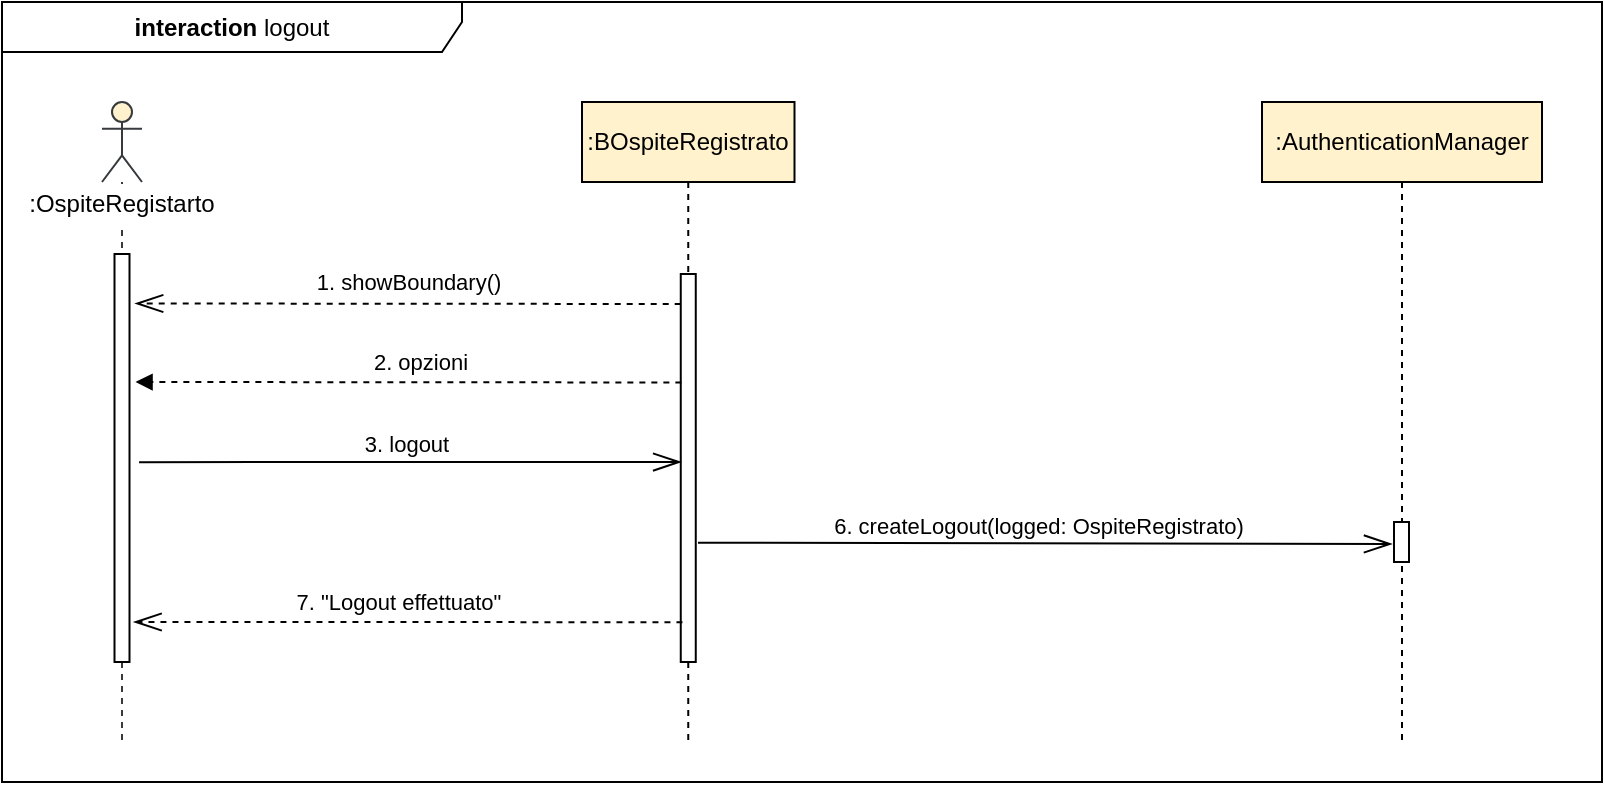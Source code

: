 <mxfile version="13.9.9" type="device"><diagram id="FRb_3Novae2EB2wPqhmH" name="Pagina-1"><mxGraphModel dx="1422" dy="3160" grid="1" gridSize="10" guides="1" tooltips="1" connect="1" arrows="1" fold="1" page="1" pageScale="1" pageWidth="827" pageHeight="1169" math="0" shadow="0"><root><mxCell id="0"/><mxCell id="1" parent="0"/><mxCell id="xayiScQ0wxh3JL7gQQo8-1" value="&lt;b&gt;interaction &lt;/b&gt;logout" style="shape=umlFrame;whiteSpace=wrap;html=1;width=230;height=25;" parent="1" vertex="1"><mxGeometry x="110" y="-2270" width="800" height="390" as="geometry"/></mxCell><mxCell id="xayiScQ0wxh3JL7gQQo8-2" value=":BOspiteRegistrato" style="shape=umlLifeline;perimeter=lifelinePerimeter;whiteSpace=wrap;html=1;container=1;collapsible=0;recursiveResize=0;outlineConnect=0;fillColor=#FFF2CC;" parent="1" vertex="1"><mxGeometry x="400" y="-2220" width="106.25" height="320" as="geometry"/></mxCell><mxCell id="xayiScQ0wxh3JL7gQQo8-3" value="" style="html=1;points=[];perimeter=orthogonalPerimeter;fillColor=#ffffff;" parent="xayiScQ0wxh3JL7gQQo8-2" vertex="1"><mxGeometry x="49.38" y="86" width="7.5" height="194" as="geometry"/></mxCell><mxCell id="xayiScQ0wxh3JL7gQQo8-5" value="" style="shape=umlLifeline;participant=umlActor;perimeter=lifelinePerimeter;whiteSpace=wrap;html=1;container=1;collapsible=0;recursiveResize=0;verticalAlign=top;spacingTop=36;outlineConnect=0;strokeColor=#36393d;fillColor=#FFF2CC;" parent="1" vertex="1"><mxGeometry x="160" y="-2220" width="20" height="320" as="geometry"/></mxCell><mxCell id="xayiScQ0wxh3JL7gQQo8-6" value="" style="html=1;points=[];perimeter=orthogonalPerimeter;fillColor=#ffffff;" parent="xayiScQ0wxh3JL7gQQo8-5" vertex="1"><mxGeometry x="6.25" y="76" width="7.5" height="204" as="geometry"/></mxCell><mxCell id="xayiScQ0wxh3JL7gQQo8-7" value=":OspiteRegistarto" style="text;html=1;strokeColor=none;align=center;verticalAlign=middle;whiteSpace=wrap;rounded=0;fillColor=#ffffff;" parent="1" vertex="1"><mxGeometry x="140" y="-2179" width="60" height="20" as="geometry"/></mxCell><mxCell id="xayiScQ0wxh3JL7gQQo8-10" value=":AuthenticationManager" style="shape=umlLifeline;perimeter=lifelinePerimeter;whiteSpace=wrap;html=1;container=1;collapsible=0;recursiveResize=0;outlineConnect=0;fillColor=#FFF2CC;" parent="1" vertex="1"><mxGeometry x="740" y="-2220" width="140" height="320" as="geometry"/></mxCell><mxCell id="xayiScQ0wxh3JL7gQQo8-41" value="" style="html=1;points=[];perimeter=orthogonalPerimeter;fillColor=#ffffff;" parent="xayiScQ0wxh3JL7gQQo8-10" vertex="1"><mxGeometry x="66" y="210" width="7.5" height="20" as="geometry"/></mxCell><mxCell id="xayiScQ0wxh3JL7gQQo8-17" value="&lt;font style=&quot;font-size: 11px&quot;&gt;7. &quot;Logout effettuato&quot;&lt;/font&gt;" style="text;html=1;align=center;verticalAlign=middle;resizable=0;points=[];autosize=1;" parent="1" vertex="1"><mxGeometry x="248.03" y="-1980" width="120" height="20" as="geometry"/></mxCell><mxCell id="xayiScQ0wxh3JL7gQQo8-18" value="" style="endArrow=openThin;dashed=1;endFill=0;endSize=12;html=1;entryX=1.011;entryY=0.922;entryDx=0;entryDy=0;entryPerimeter=0;" parent="1" edge="1"><mxGeometry width="160" relative="1" as="geometry"><mxPoint x="450.23" y="-1959.91" as="sourcePoint"/><mxPoint x="175.832" y="-1960.002" as="targetPoint"/><Array as="points"/></mxGeometry></mxCell><mxCell id="xayiScQ0wxh3JL7gQQo8-31" value="&lt;span style=&quot;font-size: 11px&quot;&gt;1. showBoundary()&lt;/span&gt;" style="text;html=1;align=center;verticalAlign=middle;resizable=0;points=[];autosize=1;" parent="1" vertex="1"><mxGeometry x="258.03" y="-2140" width="110" height="20" as="geometry"/></mxCell><mxCell id="xayiScQ0wxh3JL7gQQo8-32" value="" style="endArrow=openThin;dashed=1;endFill=0;endSize=12;html=1;entryX=0.974;entryY=0.698;entryDx=0;entryDy=0;entryPerimeter=0;startSize=8;" parent="1" edge="1"><mxGeometry width="160" relative="1" as="geometry"><mxPoint x="449.35" y="-2119" as="sourcePoint"/><mxPoint x="176.585" y="-2119.26" as="targetPoint"/><Array as="points"/></mxGeometry></mxCell><mxCell id="xayiScQ0wxh3JL7gQQo8-33" value="&lt;span style=&quot;font-size: 11px&quot;&gt;2. opzioni&lt;/span&gt;" style="text;html=1;align=center;verticalAlign=middle;resizable=0;points=[];autosize=1;" parent="1" vertex="1"><mxGeometry x="289.48" y="-2100" width="60" height="20" as="geometry"/></mxCell><mxCell id="xayiScQ0wxh3JL7gQQo8-34" value="" style="endArrow=block;dashed=1;endFill=1;endSize=6;html=1;startSize=8;exitX=-0.14;exitY=0.06;exitDx=0;exitDy=0;exitPerimeter=0;" parent="1" edge="1"><mxGeometry width="160" relative="1" as="geometry"><mxPoint x="449.68" y="-2079.76" as="sourcePoint"/><mxPoint x="176.78" y="-2080" as="targetPoint"/><Array as="points"/></mxGeometry></mxCell><mxCell id="xayiScQ0wxh3JL7gQQo8-35" value="3. logout" style="html=1;verticalAlign=bottom;startArrow=none;endArrow=openThin;startSize=6;startFill=0;endFill=0;endSize=12;exitX=1.011;exitY=0.616;exitDx=0;exitDy=0;exitPerimeter=0;entryX=-0.151;entryY=0.104;entryDx=0;entryDy=0;entryPerimeter=0;" parent="1" edge="1"><mxGeometry x="-0.016" relative="1" as="geometry"><mxPoint x="178.532" y="-2039.936" as="sourcePoint"/><mxPoint x="449.598" y="-2039.984" as="targetPoint"/><mxPoint as="offset"/></mxGeometry></mxCell><mxCell id="6LCwNJt1_b77_YwOggui-1" value="6. createLogout(logged: OspiteRegistrato)" style="html=1;verticalAlign=bottom;startArrow=none;endArrow=openThin;startSize=6;startFill=0;endFill=0;endSize=12;exitX=0.989;exitY=0.856;exitDx=0;exitDy=0;exitPerimeter=0;entryX=0.133;entryY=0.183;entryDx=0;entryDy=0;entryPerimeter=0;" edge="1" parent="1"><mxGeometry x="-0.016" relative="1" as="geometry"><mxPoint x="457.998" y="-1999.64" as="sourcePoint"/><mxPoint x="804.997" y="-1999.02" as="targetPoint"/><mxPoint as="offset"/></mxGeometry></mxCell></root></mxGraphModel></diagram></mxfile>